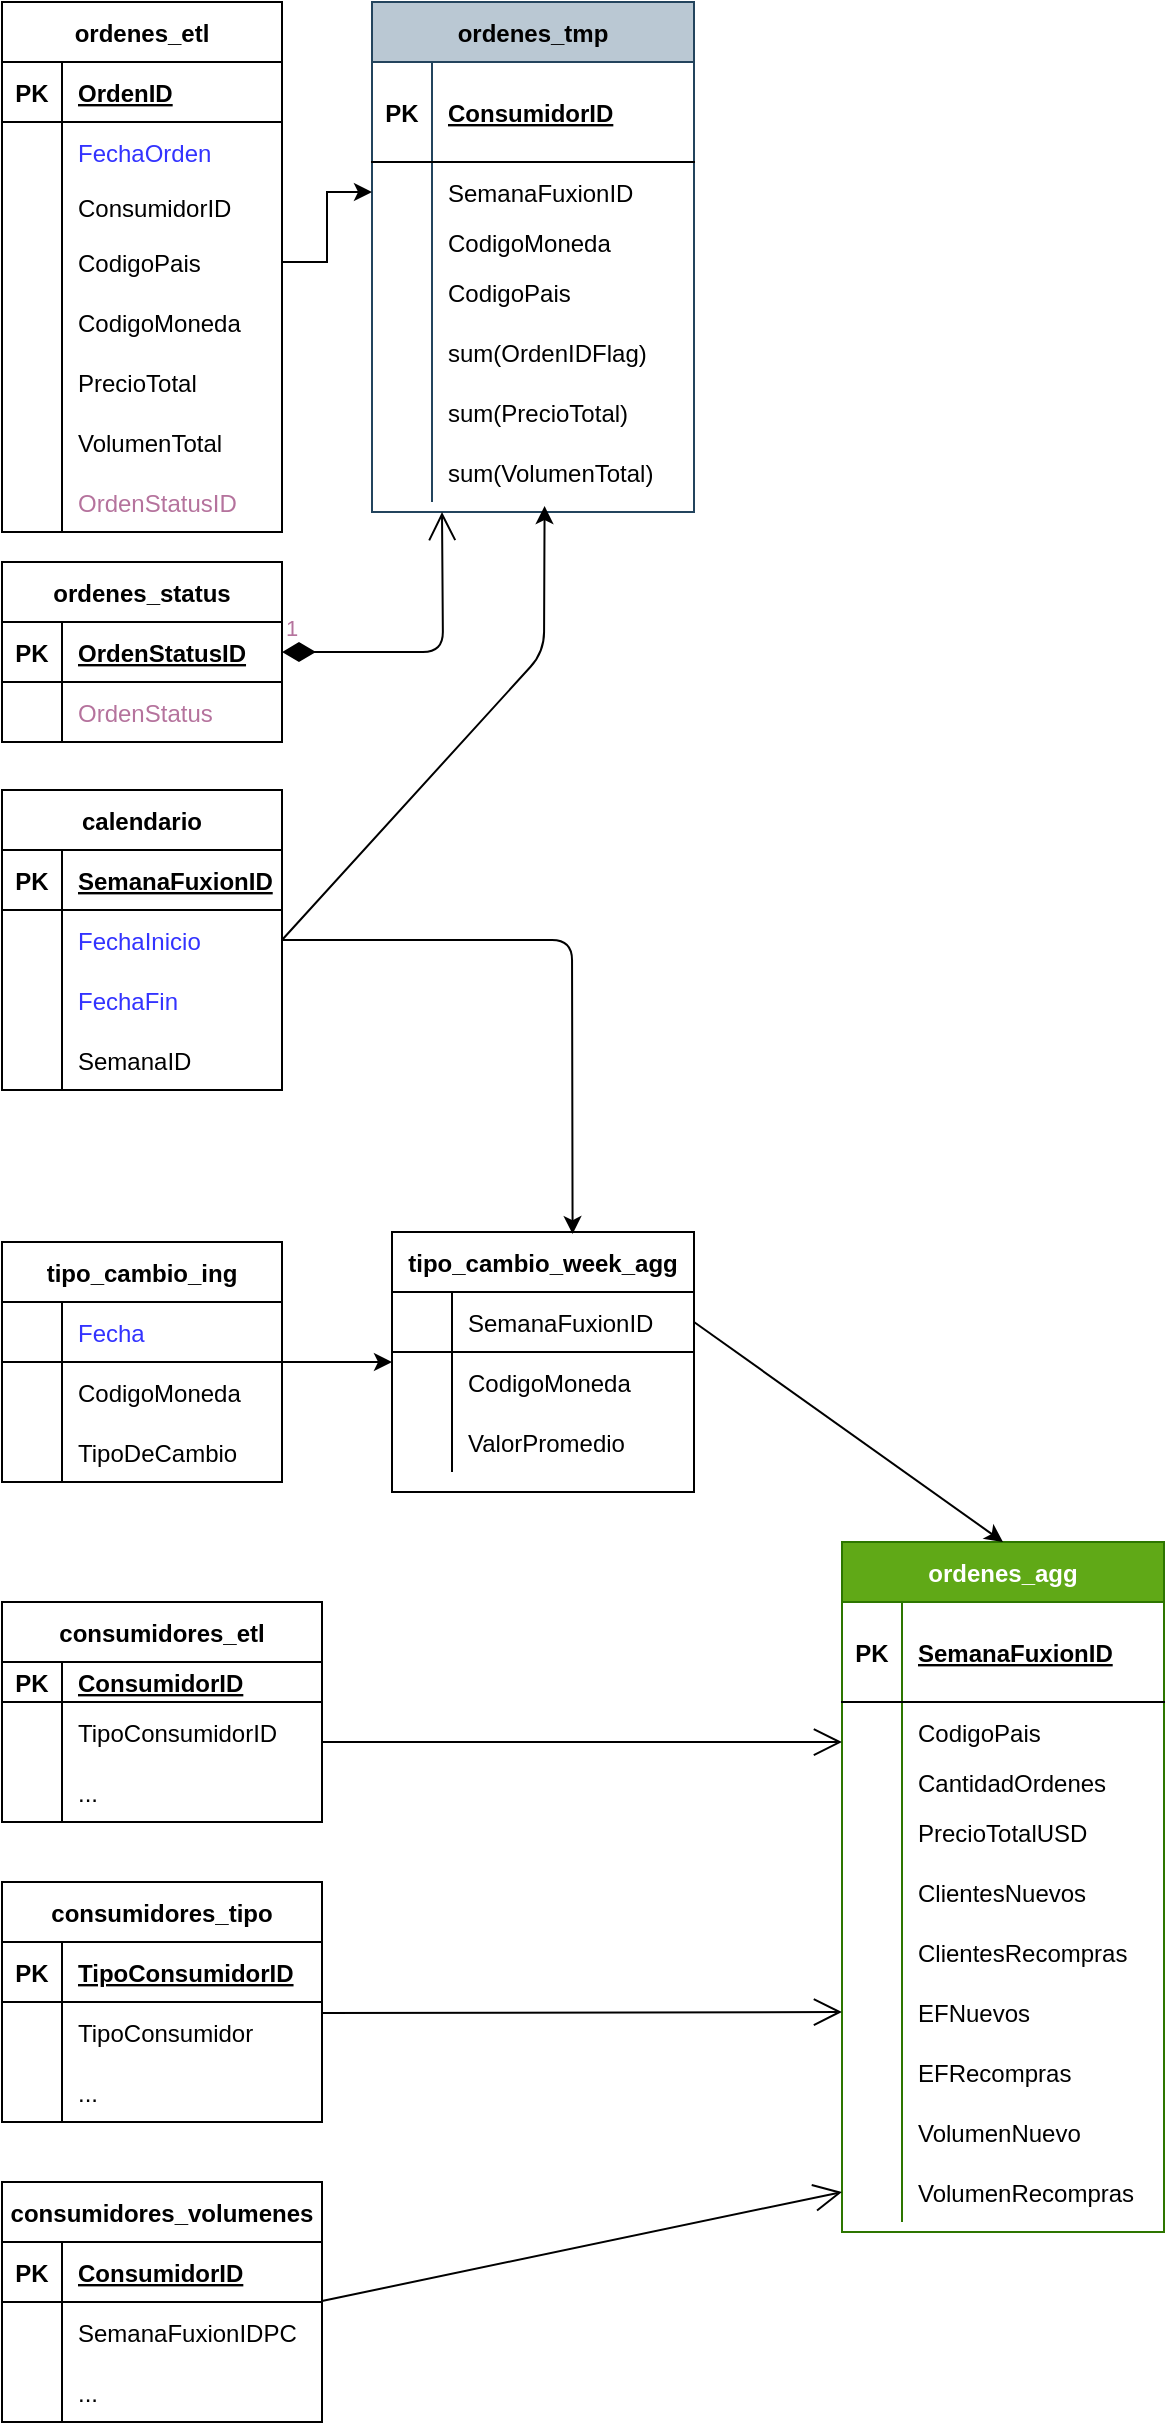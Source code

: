<mxfile version="14.9.7" type="github">
  <diagram id="KA_HE6YPta2bOI-FpjTm" name="ordenes_week_agg">
    <mxGraphModel dx="1007" dy="859" grid="1" gridSize="10" guides="1" tooltips="1" connect="1" arrows="1" fold="1" page="1" pageScale="1" pageWidth="1169" pageHeight="827" math="0" shadow="0">
      <root>
        <mxCell id="0" />
        <mxCell id="1" parent="0" />
        <mxCell id="lISSTH9GkyfhvdTlUqES-1" value="consumidores_etl" style="shape=table;startSize=30;container=1;collapsible=1;childLayout=tableLayout;fixedRows=1;rowLines=0;fontStyle=1;align=center;resizeLast=1;" parent="1" vertex="1">
          <mxGeometry x="20" y="820" width="160" height="110" as="geometry">
            <mxRectangle x="40" y="60" width="140" height="30" as="alternateBounds" />
          </mxGeometry>
        </mxCell>
        <mxCell id="lISSTH9GkyfhvdTlUqES-2" value="" style="shape=partialRectangle;collapsible=0;dropTarget=0;pointerEvents=0;fillColor=none;top=0;left=0;bottom=1;right=0;points=[[0,0.5],[1,0.5]];portConstraint=eastwest;" parent="lISSTH9GkyfhvdTlUqES-1" vertex="1">
          <mxGeometry y="30" width="160" height="20" as="geometry" />
        </mxCell>
        <mxCell id="lISSTH9GkyfhvdTlUqES-3" value="PK" style="shape=partialRectangle;connectable=0;fillColor=none;top=0;left=0;bottom=0;right=0;fontStyle=1;overflow=hidden;" parent="lISSTH9GkyfhvdTlUqES-2" vertex="1">
          <mxGeometry width="30" height="20" as="geometry" />
        </mxCell>
        <mxCell id="lISSTH9GkyfhvdTlUqES-4" value="ConsumidorID" style="shape=partialRectangle;connectable=0;fillColor=none;top=0;left=0;bottom=0;right=0;align=left;spacingLeft=6;fontStyle=5;overflow=hidden;" parent="lISSTH9GkyfhvdTlUqES-2" vertex="1">
          <mxGeometry x="30" width="130" height="20" as="geometry" />
        </mxCell>
        <mxCell id="lISSTH9GkyfhvdTlUqES-5" value="" style="shape=partialRectangle;collapsible=0;dropTarget=0;pointerEvents=0;fillColor=none;top=0;left=0;bottom=0;right=0;points=[[0,0.5],[1,0.5]];portConstraint=eastwest;" parent="lISSTH9GkyfhvdTlUqES-1" vertex="1">
          <mxGeometry y="50" width="160" height="30" as="geometry" />
        </mxCell>
        <mxCell id="lISSTH9GkyfhvdTlUqES-6" value="" style="shape=partialRectangle;connectable=0;fillColor=none;top=0;left=0;bottom=0;right=0;editable=1;overflow=hidden;" parent="lISSTH9GkyfhvdTlUqES-5" vertex="1">
          <mxGeometry width="30" height="30" as="geometry" />
        </mxCell>
        <mxCell id="lISSTH9GkyfhvdTlUqES-7" value="TipoConsumidorID" style="shape=partialRectangle;connectable=0;fillColor=none;top=0;left=0;bottom=0;right=0;align=left;spacingLeft=6;overflow=hidden;" parent="lISSTH9GkyfhvdTlUqES-5" vertex="1">
          <mxGeometry x="30" width="130" height="30" as="geometry" />
        </mxCell>
        <mxCell id="lISSTH9GkyfhvdTlUqES-8" value="" style="shape=partialRectangle;collapsible=0;dropTarget=0;pointerEvents=0;fillColor=none;top=0;left=0;bottom=0;right=0;points=[[0,0.5],[1,0.5]];portConstraint=eastwest;" parent="lISSTH9GkyfhvdTlUqES-1" vertex="1">
          <mxGeometry y="80" width="160" height="30" as="geometry" />
        </mxCell>
        <mxCell id="lISSTH9GkyfhvdTlUqES-9" value="" style="shape=partialRectangle;connectable=0;fillColor=none;top=0;left=0;bottom=0;right=0;editable=1;overflow=hidden;" parent="lISSTH9GkyfhvdTlUqES-8" vertex="1">
          <mxGeometry width="30" height="30" as="geometry" />
        </mxCell>
        <mxCell id="lISSTH9GkyfhvdTlUqES-10" value="..." style="shape=partialRectangle;connectable=0;fillColor=none;top=0;left=0;bottom=0;right=0;align=left;spacingLeft=6;overflow=hidden;" parent="lISSTH9GkyfhvdTlUqES-8" vertex="1">
          <mxGeometry x="30" width="130" height="30" as="geometry" />
        </mxCell>
        <mxCell id="6CLeBp2kfd-HNvC3Rdcm-21" value="ordenes_etl" style="shape=table;startSize=30;container=1;collapsible=1;childLayout=tableLayout;fixedRows=1;rowLines=0;fontStyle=1;align=center;resizeLast=1;" vertex="1" parent="1">
          <mxGeometry x="20" y="20" width="140" height="265" as="geometry">
            <mxRectangle x="40" y="60" width="140" height="30" as="alternateBounds" />
          </mxGeometry>
        </mxCell>
        <mxCell id="6CLeBp2kfd-HNvC3Rdcm-22" value="" style="shape=partialRectangle;collapsible=0;dropTarget=0;pointerEvents=0;fillColor=none;top=0;left=0;bottom=1;right=0;points=[[0,0.5],[1,0.5]];portConstraint=eastwest;" vertex="1" parent="6CLeBp2kfd-HNvC3Rdcm-21">
          <mxGeometry y="30" width="140" height="30" as="geometry" />
        </mxCell>
        <mxCell id="6CLeBp2kfd-HNvC3Rdcm-23" value="PK" style="shape=partialRectangle;connectable=0;fillColor=none;top=0;left=0;bottom=0;right=0;fontStyle=1;overflow=hidden;" vertex="1" parent="6CLeBp2kfd-HNvC3Rdcm-22">
          <mxGeometry width="30" height="30" as="geometry" />
        </mxCell>
        <mxCell id="6CLeBp2kfd-HNvC3Rdcm-24" value="OrdenID" style="shape=partialRectangle;connectable=0;fillColor=none;top=0;left=0;bottom=0;right=0;align=left;spacingLeft=6;fontStyle=5;overflow=hidden;" vertex="1" parent="6CLeBp2kfd-HNvC3Rdcm-22">
          <mxGeometry x="30" width="110" height="30" as="geometry" />
        </mxCell>
        <mxCell id="6CLeBp2kfd-HNvC3Rdcm-25" value="" style="shape=partialRectangle;collapsible=0;dropTarget=0;pointerEvents=0;fillColor=none;top=0;left=0;bottom=0;right=0;points=[[0,0.5],[1,0.5]];portConstraint=eastwest;" vertex="1" parent="6CLeBp2kfd-HNvC3Rdcm-21">
          <mxGeometry y="60" width="140" height="30" as="geometry" />
        </mxCell>
        <mxCell id="6CLeBp2kfd-HNvC3Rdcm-26" value="" style="shape=partialRectangle;connectable=0;fillColor=none;top=0;left=0;bottom=0;right=0;editable=1;overflow=hidden;" vertex="1" parent="6CLeBp2kfd-HNvC3Rdcm-25">
          <mxGeometry width="30" height="30" as="geometry" />
        </mxCell>
        <mxCell id="6CLeBp2kfd-HNvC3Rdcm-27" value="FechaOrden" style="shape=partialRectangle;connectable=0;fillColor=none;top=0;left=0;bottom=0;right=0;align=left;spacingLeft=6;overflow=hidden;fontStyle=0;fontColor=#3333FF;" vertex="1" parent="6CLeBp2kfd-HNvC3Rdcm-25">
          <mxGeometry x="30" width="110" height="30" as="geometry" />
        </mxCell>
        <mxCell id="6CLeBp2kfd-HNvC3Rdcm-28" value="" style="shape=partialRectangle;collapsible=0;dropTarget=0;pointerEvents=0;fillColor=none;top=0;left=0;bottom=0;right=0;points=[[0,0.5],[1,0.5]];portConstraint=eastwest;" vertex="1" parent="6CLeBp2kfd-HNvC3Rdcm-21">
          <mxGeometry y="90" width="140" height="25" as="geometry" />
        </mxCell>
        <mxCell id="6CLeBp2kfd-HNvC3Rdcm-29" value="" style="shape=partialRectangle;connectable=0;fillColor=none;top=0;left=0;bottom=0;right=0;editable=1;overflow=hidden;" vertex="1" parent="6CLeBp2kfd-HNvC3Rdcm-28">
          <mxGeometry width="30" height="25" as="geometry" />
        </mxCell>
        <mxCell id="6CLeBp2kfd-HNvC3Rdcm-30" value="ConsumidorID" style="shape=partialRectangle;connectable=0;fillColor=none;top=0;left=0;bottom=0;right=0;align=left;spacingLeft=6;overflow=hidden;" vertex="1" parent="6CLeBp2kfd-HNvC3Rdcm-28">
          <mxGeometry x="30" width="110" height="25" as="geometry" />
        </mxCell>
        <mxCell id="6CLeBp2kfd-HNvC3Rdcm-31" value="" style="shape=partialRectangle;collapsible=0;dropTarget=0;pointerEvents=0;fillColor=none;top=0;left=0;bottom=0;right=0;points=[[0,0.5],[1,0.5]];portConstraint=eastwest;" vertex="1" parent="6CLeBp2kfd-HNvC3Rdcm-21">
          <mxGeometry y="115" width="140" height="30" as="geometry" />
        </mxCell>
        <mxCell id="6CLeBp2kfd-HNvC3Rdcm-32" value="" style="shape=partialRectangle;connectable=0;fillColor=none;top=0;left=0;bottom=0;right=0;editable=1;overflow=hidden;" vertex="1" parent="6CLeBp2kfd-HNvC3Rdcm-31">
          <mxGeometry width="30" height="30" as="geometry" />
        </mxCell>
        <mxCell id="6CLeBp2kfd-HNvC3Rdcm-33" value="CodigoPais" style="shape=partialRectangle;connectable=0;fillColor=none;top=0;left=0;bottom=0;right=0;align=left;spacingLeft=6;overflow=hidden;" vertex="1" parent="6CLeBp2kfd-HNvC3Rdcm-31">
          <mxGeometry x="30" width="110" height="30" as="geometry" />
        </mxCell>
        <mxCell id="6CLeBp2kfd-HNvC3Rdcm-34" value="" style="shape=partialRectangle;collapsible=0;dropTarget=0;pointerEvents=0;fillColor=none;top=0;left=0;bottom=0;right=0;points=[[0,0.5],[1,0.5]];portConstraint=eastwest;" vertex="1" parent="6CLeBp2kfd-HNvC3Rdcm-21">
          <mxGeometry y="145" width="140" height="30" as="geometry" />
        </mxCell>
        <mxCell id="6CLeBp2kfd-HNvC3Rdcm-35" value="" style="shape=partialRectangle;connectable=0;fillColor=none;top=0;left=0;bottom=0;right=0;editable=1;overflow=hidden;" vertex="1" parent="6CLeBp2kfd-HNvC3Rdcm-34">
          <mxGeometry width="30" height="30" as="geometry" />
        </mxCell>
        <mxCell id="6CLeBp2kfd-HNvC3Rdcm-36" value="CodigoMoneda" style="shape=partialRectangle;connectable=0;fillColor=none;top=0;left=0;bottom=0;right=0;align=left;spacingLeft=6;overflow=hidden;" vertex="1" parent="6CLeBp2kfd-HNvC3Rdcm-34">
          <mxGeometry x="30" width="110" height="30" as="geometry" />
        </mxCell>
        <mxCell id="6CLeBp2kfd-HNvC3Rdcm-37" value="" style="shape=partialRectangle;collapsible=0;dropTarget=0;pointerEvents=0;fillColor=none;top=0;left=0;bottom=0;right=0;points=[[0,0.5],[1,0.5]];portConstraint=eastwest;" vertex="1" parent="6CLeBp2kfd-HNvC3Rdcm-21">
          <mxGeometry y="175" width="140" height="30" as="geometry" />
        </mxCell>
        <mxCell id="6CLeBp2kfd-HNvC3Rdcm-38" value="" style="shape=partialRectangle;connectable=0;fillColor=none;top=0;left=0;bottom=0;right=0;editable=1;overflow=hidden;" vertex="1" parent="6CLeBp2kfd-HNvC3Rdcm-37">
          <mxGeometry width="30" height="30" as="geometry" />
        </mxCell>
        <mxCell id="6CLeBp2kfd-HNvC3Rdcm-39" value="PrecioTotal" style="shape=partialRectangle;connectable=0;fillColor=none;top=0;left=0;bottom=0;right=0;align=left;spacingLeft=6;overflow=hidden;" vertex="1" parent="6CLeBp2kfd-HNvC3Rdcm-37">
          <mxGeometry x="30" width="110" height="30" as="geometry" />
        </mxCell>
        <mxCell id="6CLeBp2kfd-HNvC3Rdcm-41" value="" style="shape=partialRectangle;collapsible=0;dropTarget=0;pointerEvents=0;fillColor=none;top=0;left=0;bottom=0;right=0;points=[[0,0.5],[1,0.5]];portConstraint=eastwest;" vertex="1" parent="6CLeBp2kfd-HNvC3Rdcm-21">
          <mxGeometry y="205" width="140" height="30" as="geometry" />
        </mxCell>
        <mxCell id="6CLeBp2kfd-HNvC3Rdcm-42" value="" style="shape=partialRectangle;connectable=0;fillColor=none;top=0;left=0;bottom=0;right=0;editable=1;overflow=hidden;" vertex="1" parent="6CLeBp2kfd-HNvC3Rdcm-41">
          <mxGeometry width="30" height="30" as="geometry" />
        </mxCell>
        <mxCell id="6CLeBp2kfd-HNvC3Rdcm-43" value="VolumenTotal" style="shape=partialRectangle;connectable=0;fillColor=none;top=0;left=0;bottom=0;right=0;align=left;spacingLeft=6;overflow=hidden;" vertex="1" parent="6CLeBp2kfd-HNvC3Rdcm-41">
          <mxGeometry x="30" width="110" height="30" as="geometry" />
        </mxCell>
        <mxCell id="6CLeBp2kfd-HNvC3Rdcm-205" value="" style="shape=partialRectangle;collapsible=0;dropTarget=0;pointerEvents=0;fillColor=none;top=0;left=0;bottom=0;right=0;points=[[0,0.5],[1,0.5]];portConstraint=eastwest;" vertex="1" parent="6CLeBp2kfd-HNvC3Rdcm-21">
          <mxGeometry y="235" width="140" height="30" as="geometry" />
        </mxCell>
        <mxCell id="6CLeBp2kfd-HNvC3Rdcm-206" value="" style="shape=partialRectangle;connectable=0;fillColor=none;top=0;left=0;bottom=0;right=0;editable=1;overflow=hidden;" vertex="1" parent="6CLeBp2kfd-HNvC3Rdcm-205">
          <mxGeometry width="30" height="30" as="geometry" />
        </mxCell>
        <mxCell id="6CLeBp2kfd-HNvC3Rdcm-207" value="OrdenStatusID" style="shape=partialRectangle;connectable=0;fillColor=none;top=0;left=0;bottom=0;right=0;align=left;spacingLeft=6;overflow=hidden;fontColor=#B5739D;" vertex="1" parent="6CLeBp2kfd-HNvC3Rdcm-205">
          <mxGeometry x="30" width="110" height="30" as="geometry" />
        </mxCell>
        <mxCell id="6CLeBp2kfd-HNvC3Rdcm-44" value="calendario" style="shape=table;startSize=30;container=1;collapsible=1;childLayout=tableLayout;fixedRows=1;rowLines=0;fontStyle=1;align=center;resizeLast=1;gradientColor=none;" vertex="1" parent="1">
          <mxGeometry x="20" y="414" width="140" height="150" as="geometry" />
        </mxCell>
        <mxCell id="6CLeBp2kfd-HNvC3Rdcm-45" value="" style="shape=partialRectangle;collapsible=0;dropTarget=0;pointerEvents=0;fillColor=none;top=0;left=0;bottom=1;right=0;points=[[0,0.5],[1,0.5]];portConstraint=eastwest;" vertex="1" parent="6CLeBp2kfd-HNvC3Rdcm-44">
          <mxGeometry y="30" width="140" height="30" as="geometry" />
        </mxCell>
        <mxCell id="6CLeBp2kfd-HNvC3Rdcm-46" value="PK" style="shape=partialRectangle;connectable=0;fillColor=none;top=0;left=0;bottom=0;right=0;fontStyle=1;overflow=hidden;" vertex="1" parent="6CLeBp2kfd-HNvC3Rdcm-45">
          <mxGeometry width="30" height="30" as="geometry" />
        </mxCell>
        <mxCell id="6CLeBp2kfd-HNvC3Rdcm-47" value="SemanaFuxionID" style="shape=partialRectangle;connectable=0;fillColor=none;top=0;left=0;bottom=0;right=0;align=left;spacingLeft=6;fontStyle=5;overflow=hidden;" vertex="1" parent="6CLeBp2kfd-HNvC3Rdcm-45">
          <mxGeometry x="30" width="110" height="30" as="geometry" />
        </mxCell>
        <mxCell id="6CLeBp2kfd-HNvC3Rdcm-48" value="" style="shape=partialRectangle;collapsible=0;dropTarget=0;pointerEvents=0;fillColor=none;top=0;left=0;bottom=0;right=0;points=[[0,0.5],[1,0.5]];portConstraint=eastwest;" vertex="1" parent="6CLeBp2kfd-HNvC3Rdcm-44">
          <mxGeometry y="60" width="140" height="30" as="geometry" />
        </mxCell>
        <mxCell id="6CLeBp2kfd-HNvC3Rdcm-49" value="" style="shape=partialRectangle;connectable=0;fillColor=none;top=0;left=0;bottom=0;right=0;editable=1;overflow=hidden;" vertex="1" parent="6CLeBp2kfd-HNvC3Rdcm-48">
          <mxGeometry width="30" height="30" as="geometry" />
        </mxCell>
        <mxCell id="6CLeBp2kfd-HNvC3Rdcm-50" value="FechaInicio" style="shape=partialRectangle;connectable=0;fillColor=none;top=0;left=0;bottom=0;right=0;align=left;spacingLeft=6;overflow=hidden;fontColor=#3333FF;" vertex="1" parent="6CLeBp2kfd-HNvC3Rdcm-48">
          <mxGeometry x="30" width="110" height="30" as="geometry" />
        </mxCell>
        <mxCell id="6CLeBp2kfd-HNvC3Rdcm-51" value="" style="shape=partialRectangle;collapsible=0;dropTarget=0;pointerEvents=0;fillColor=none;top=0;left=0;bottom=0;right=0;points=[[0,0.5],[1,0.5]];portConstraint=eastwest;" vertex="1" parent="6CLeBp2kfd-HNvC3Rdcm-44">
          <mxGeometry y="90" width="140" height="30" as="geometry" />
        </mxCell>
        <mxCell id="6CLeBp2kfd-HNvC3Rdcm-52" value="" style="shape=partialRectangle;connectable=0;fillColor=none;top=0;left=0;bottom=0;right=0;editable=1;overflow=hidden;" vertex="1" parent="6CLeBp2kfd-HNvC3Rdcm-51">
          <mxGeometry width="30" height="30" as="geometry" />
        </mxCell>
        <mxCell id="6CLeBp2kfd-HNvC3Rdcm-53" value="FechaFin" style="shape=partialRectangle;connectable=0;fillColor=none;top=0;left=0;bottom=0;right=0;align=left;spacingLeft=6;overflow=hidden;fontColor=#3333FF;" vertex="1" parent="6CLeBp2kfd-HNvC3Rdcm-51">
          <mxGeometry x="30" width="110" height="30" as="geometry" />
        </mxCell>
        <mxCell id="6CLeBp2kfd-HNvC3Rdcm-54" value="" style="shape=partialRectangle;collapsible=0;dropTarget=0;pointerEvents=0;fillColor=none;top=0;left=0;bottom=0;right=0;points=[[0,0.5],[1,0.5]];portConstraint=eastwest;" vertex="1" parent="6CLeBp2kfd-HNvC3Rdcm-44">
          <mxGeometry y="120" width="140" height="30" as="geometry" />
        </mxCell>
        <mxCell id="6CLeBp2kfd-HNvC3Rdcm-55" value="" style="shape=partialRectangle;connectable=0;fillColor=none;top=0;left=0;bottom=0;right=0;editable=1;overflow=hidden;" vertex="1" parent="6CLeBp2kfd-HNvC3Rdcm-54">
          <mxGeometry width="30" height="30" as="geometry" />
        </mxCell>
        <mxCell id="6CLeBp2kfd-HNvC3Rdcm-56" value="SemanaID" style="shape=partialRectangle;connectable=0;fillColor=none;top=0;left=0;bottom=0;right=0;align=left;spacingLeft=6;overflow=hidden;" vertex="1" parent="6CLeBp2kfd-HNvC3Rdcm-54">
          <mxGeometry x="30" width="110" height="30" as="geometry" />
        </mxCell>
        <mxCell id="6CLeBp2kfd-HNvC3Rdcm-57" value="ordenes_tmp" style="shape=table;startSize=30;container=1;collapsible=1;childLayout=tableLayout;fixedRows=1;rowLines=0;fontStyle=1;align=center;resizeLast=1;fillColor=#bac8d3;strokeColor=#23445d;" vertex="1" parent="1">
          <mxGeometry x="205" y="20" width="161" height="255" as="geometry" />
        </mxCell>
        <mxCell id="6CLeBp2kfd-HNvC3Rdcm-58" value="" style="shape=partialRectangle;collapsible=0;dropTarget=0;pointerEvents=0;fillColor=none;top=0;left=0;bottom=1;right=0;points=[[0,0.5],[1,0.5]];portConstraint=eastwest;" vertex="1" parent="6CLeBp2kfd-HNvC3Rdcm-57">
          <mxGeometry y="30" width="161" height="50" as="geometry" />
        </mxCell>
        <mxCell id="6CLeBp2kfd-HNvC3Rdcm-59" value="PK" style="shape=partialRectangle;connectable=0;fillColor=none;top=0;left=0;bottom=0;right=0;fontStyle=1;overflow=hidden;" vertex="1" parent="6CLeBp2kfd-HNvC3Rdcm-58">
          <mxGeometry width="30" height="50" as="geometry" />
        </mxCell>
        <mxCell id="6CLeBp2kfd-HNvC3Rdcm-60" value="ConsumidorID" style="shape=partialRectangle;connectable=0;fillColor=none;top=0;left=0;bottom=0;right=0;align=left;spacingLeft=6;fontStyle=5;overflow=hidden;" vertex="1" parent="6CLeBp2kfd-HNvC3Rdcm-58">
          <mxGeometry x="30" width="131" height="50" as="geometry" />
        </mxCell>
        <mxCell id="6CLeBp2kfd-HNvC3Rdcm-61" value="" style="shape=partialRectangle;collapsible=0;dropTarget=0;pointerEvents=0;fillColor=none;top=0;left=0;bottom=0;right=0;points=[[0,0.5],[1,0.5]];portConstraint=eastwest;" vertex="1" parent="6CLeBp2kfd-HNvC3Rdcm-57">
          <mxGeometry y="80" width="161" height="30" as="geometry" />
        </mxCell>
        <mxCell id="6CLeBp2kfd-HNvC3Rdcm-62" value="" style="shape=partialRectangle;connectable=0;fillColor=none;top=0;left=0;bottom=0;right=0;editable=1;overflow=hidden;" vertex="1" parent="6CLeBp2kfd-HNvC3Rdcm-61">
          <mxGeometry width="30" height="30" as="geometry" />
        </mxCell>
        <mxCell id="6CLeBp2kfd-HNvC3Rdcm-63" value="SemanaFuxionID" style="shape=partialRectangle;connectable=0;fillColor=none;top=0;left=0;bottom=0;right=0;align=left;spacingLeft=6;overflow=hidden;" vertex="1" parent="6CLeBp2kfd-HNvC3Rdcm-61">
          <mxGeometry x="30" width="131" height="30" as="geometry" />
        </mxCell>
        <mxCell id="6CLeBp2kfd-HNvC3Rdcm-64" value="" style="shape=partialRectangle;collapsible=0;dropTarget=0;pointerEvents=0;fillColor=none;top=0;left=0;bottom=0;right=0;points=[[0,0.5],[1,0.5]];portConstraint=eastwest;" vertex="1" parent="6CLeBp2kfd-HNvC3Rdcm-57">
          <mxGeometry y="110" width="161" height="20" as="geometry" />
        </mxCell>
        <mxCell id="6CLeBp2kfd-HNvC3Rdcm-65" value="" style="shape=partialRectangle;connectable=0;fillColor=none;top=0;left=0;bottom=0;right=0;editable=1;overflow=hidden;" vertex="1" parent="6CLeBp2kfd-HNvC3Rdcm-64">
          <mxGeometry width="30" height="20" as="geometry" />
        </mxCell>
        <mxCell id="6CLeBp2kfd-HNvC3Rdcm-66" value="CodigoMoneda" style="shape=partialRectangle;connectable=0;fillColor=none;top=0;left=0;bottom=0;right=0;align=left;spacingLeft=6;overflow=hidden;" vertex="1" parent="6CLeBp2kfd-HNvC3Rdcm-64">
          <mxGeometry x="30" width="131" height="20" as="geometry" />
        </mxCell>
        <mxCell id="6CLeBp2kfd-HNvC3Rdcm-67" value="" style="shape=partialRectangle;collapsible=0;dropTarget=0;pointerEvents=0;fillColor=none;top=0;left=0;bottom=0;right=0;points=[[0,0.5],[1,0.5]];portConstraint=eastwest;" vertex="1" parent="6CLeBp2kfd-HNvC3Rdcm-57">
          <mxGeometry y="130" width="161" height="30" as="geometry" />
        </mxCell>
        <mxCell id="6CLeBp2kfd-HNvC3Rdcm-68" value="" style="shape=partialRectangle;connectable=0;fillColor=none;top=0;left=0;bottom=0;right=0;editable=1;overflow=hidden;" vertex="1" parent="6CLeBp2kfd-HNvC3Rdcm-67">
          <mxGeometry width="30" height="30" as="geometry" />
        </mxCell>
        <mxCell id="6CLeBp2kfd-HNvC3Rdcm-69" value="CodigoPais" style="shape=partialRectangle;connectable=0;fillColor=none;top=0;left=0;bottom=0;right=0;align=left;spacingLeft=6;overflow=hidden;" vertex="1" parent="6CLeBp2kfd-HNvC3Rdcm-67">
          <mxGeometry x="30" width="131" height="30" as="geometry" />
        </mxCell>
        <mxCell id="6CLeBp2kfd-HNvC3Rdcm-70" value="" style="shape=partialRectangle;collapsible=0;dropTarget=0;pointerEvents=0;fillColor=none;top=0;left=0;bottom=0;right=0;points=[[0,0.5],[1,0.5]];portConstraint=eastwest;" vertex="1" parent="6CLeBp2kfd-HNvC3Rdcm-57">
          <mxGeometry y="160" width="161" height="30" as="geometry" />
        </mxCell>
        <mxCell id="6CLeBp2kfd-HNvC3Rdcm-71" value="" style="shape=partialRectangle;connectable=0;fillColor=none;top=0;left=0;bottom=0;right=0;editable=1;overflow=hidden;" vertex="1" parent="6CLeBp2kfd-HNvC3Rdcm-70">
          <mxGeometry width="30" height="30" as="geometry" />
        </mxCell>
        <mxCell id="6CLeBp2kfd-HNvC3Rdcm-72" value="sum(OrdenIDFlag)" style="shape=partialRectangle;connectable=0;fillColor=none;top=0;left=0;bottom=0;right=0;align=left;spacingLeft=6;overflow=hidden;" vertex="1" parent="6CLeBp2kfd-HNvC3Rdcm-70">
          <mxGeometry x="30" width="131" height="30" as="geometry" />
        </mxCell>
        <mxCell id="6CLeBp2kfd-HNvC3Rdcm-73" value="" style="shape=partialRectangle;collapsible=0;dropTarget=0;pointerEvents=0;fillColor=none;top=0;left=0;bottom=0;right=0;points=[[0,0.5],[1,0.5]];portConstraint=eastwest;" vertex="1" parent="6CLeBp2kfd-HNvC3Rdcm-57">
          <mxGeometry y="190" width="161" height="30" as="geometry" />
        </mxCell>
        <mxCell id="6CLeBp2kfd-HNvC3Rdcm-74" value="" style="shape=partialRectangle;connectable=0;fillColor=none;top=0;left=0;bottom=0;right=0;editable=1;overflow=hidden;" vertex="1" parent="6CLeBp2kfd-HNvC3Rdcm-73">
          <mxGeometry width="30" height="30" as="geometry" />
        </mxCell>
        <mxCell id="6CLeBp2kfd-HNvC3Rdcm-75" value="sum(PrecioTotal)" style="shape=partialRectangle;connectable=0;fillColor=none;top=0;left=0;bottom=0;right=0;align=left;spacingLeft=6;overflow=hidden;" vertex="1" parent="6CLeBp2kfd-HNvC3Rdcm-73">
          <mxGeometry x="30" width="131" height="30" as="geometry" />
        </mxCell>
        <mxCell id="6CLeBp2kfd-HNvC3Rdcm-76" value="" style="shape=partialRectangle;collapsible=0;dropTarget=0;pointerEvents=0;fillColor=none;top=0;left=0;bottom=0;right=0;points=[[0,0.5],[1,0.5]];portConstraint=eastwest;" vertex="1" parent="6CLeBp2kfd-HNvC3Rdcm-57">
          <mxGeometry y="220" width="161" height="30" as="geometry" />
        </mxCell>
        <mxCell id="6CLeBp2kfd-HNvC3Rdcm-77" value="" style="shape=partialRectangle;connectable=0;fillColor=none;top=0;left=0;bottom=0;right=0;editable=1;overflow=hidden;" vertex="1" parent="6CLeBp2kfd-HNvC3Rdcm-76">
          <mxGeometry width="30" height="30" as="geometry" />
        </mxCell>
        <mxCell id="6CLeBp2kfd-HNvC3Rdcm-78" value="sum(VolumenTotal)" style="shape=partialRectangle;connectable=0;fillColor=none;top=0;left=0;bottom=0;right=0;align=left;spacingLeft=6;overflow=hidden;" vertex="1" parent="6CLeBp2kfd-HNvC3Rdcm-76">
          <mxGeometry x="30" width="131" height="30" as="geometry" />
        </mxCell>
        <mxCell id="6CLeBp2kfd-HNvC3Rdcm-79" value="" style="edgeStyle=orthogonalEdgeStyle;rounded=0;orthogonalLoop=1;jettySize=auto;html=1;fontColor=#3333FF;" edge="1" parent="1" source="6CLeBp2kfd-HNvC3Rdcm-31" target="6CLeBp2kfd-HNvC3Rdcm-61">
          <mxGeometry relative="1" as="geometry" />
        </mxCell>
        <mxCell id="6CLeBp2kfd-HNvC3Rdcm-121" value="" style="edgeStyle=orthogonalEdgeStyle;rounded=0;orthogonalLoop=1;jettySize=auto;html=1;fontColor=#3333FF;" edge="1" parent="1" source="6CLeBp2kfd-HNvC3Rdcm-91" target="6CLeBp2kfd-HNvC3Rdcm-111">
          <mxGeometry relative="1" as="geometry" />
        </mxCell>
        <mxCell id="6CLeBp2kfd-HNvC3Rdcm-91" value="tipo_cambio_ing" style="shape=table;startSize=30;container=1;collapsible=1;childLayout=tableLayout;fixedRows=1;rowLines=0;fontStyle=1;align=center;resizeLast=1;" vertex="1" parent="1">
          <mxGeometry x="20" y="640" width="140" height="120" as="geometry">
            <mxRectangle x="40" y="60" width="140" height="30" as="alternateBounds" />
          </mxGeometry>
        </mxCell>
        <mxCell id="6CLeBp2kfd-HNvC3Rdcm-92" value="" style="shape=partialRectangle;collapsible=0;dropTarget=0;pointerEvents=0;fillColor=none;top=0;left=0;bottom=1;right=0;points=[[0,0.5],[1,0.5]];portConstraint=eastwest;" vertex="1" parent="6CLeBp2kfd-HNvC3Rdcm-91">
          <mxGeometry y="30" width="140" height="30" as="geometry" />
        </mxCell>
        <mxCell id="6CLeBp2kfd-HNvC3Rdcm-93" value="" style="shape=partialRectangle;connectable=0;fillColor=none;top=0;left=0;bottom=0;right=0;fontStyle=1;overflow=hidden;" vertex="1" parent="6CLeBp2kfd-HNvC3Rdcm-92">
          <mxGeometry width="30" height="30" as="geometry" />
        </mxCell>
        <mxCell id="6CLeBp2kfd-HNvC3Rdcm-94" value="Fecha" style="shape=partialRectangle;connectable=0;fillColor=none;top=0;left=0;bottom=0;right=0;align=left;spacingLeft=6;fontStyle=0;overflow=hidden;fontColor=#3333FF;" vertex="1" parent="6CLeBp2kfd-HNvC3Rdcm-92">
          <mxGeometry x="30" width="110" height="30" as="geometry" />
        </mxCell>
        <mxCell id="6CLeBp2kfd-HNvC3Rdcm-95" value="" style="shape=partialRectangle;collapsible=0;dropTarget=0;pointerEvents=0;fillColor=none;top=0;left=0;bottom=0;right=0;points=[[0,0.5],[1,0.5]];portConstraint=eastwest;" vertex="1" parent="6CLeBp2kfd-HNvC3Rdcm-91">
          <mxGeometry y="60" width="140" height="30" as="geometry" />
        </mxCell>
        <mxCell id="6CLeBp2kfd-HNvC3Rdcm-96" value="" style="shape=partialRectangle;connectable=0;fillColor=none;top=0;left=0;bottom=0;right=0;editable=1;overflow=hidden;" vertex="1" parent="6CLeBp2kfd-HNvC3Rdcm-95">
          <mxGeometry width="30" height="30" as="geometry" />
        </mxCell>
        <mxCell id="6CLeBp2kfd-HNvC3Rdcm-97" value="CodigoMoneda" style="shape=partialRectangle;connectable=0;fillColor=none;top=0;left=0;bottom=0;right=0;align=left;spacingLeft=6;overflow=hidden;" vertex="1" parent="6CLeBp2kfd-HNvC3Rdcm-95">
          <mxGeometry x="30" width="110" height="30" as="geometry" />
        </mxCell>
        <mxCell id="6CLeBp2kfd-HNvC3Rdcm-98" value="" style="shape=partialRectangle;collapsible=0;dropTarget=0;pointerEvents=0;fillColor=none;top=0;left=0;bottom=0;right=0;points=[[0,0.5],[1,0.5]];portConstraint=eastwest;" vertex="1" parent="6CLeBp2kfd-HNvC3Rdcm-91">
          <mxGeometry y="90" width="140" height="30" as="geometry" />
        </mxCell>
        <mxCell id="6CLeBp2kfd-HNvC3Rdcm-99" value="" style="shape=partialRectangle;connectable=0;fillColor=none;top=0;left=0;bottom=0;right=0;editable=1;overflow=hidden;" vertex="1" parent="6CLeBp2kfd-HNvC3Rdcm-98">
          <mxGeometry width="30" height="30" as="geometry" />
        </mxCell>
        <mxCell id="6CLeBp2kfd-HNvC3Rdcm-100" value="TipoDeCambio" style="shape=partialRectangle;connectable=0;fillColor=none;top=0;left=0;bottom=0;right=0;align=left;spacingLeft=6;overflow=hidden;" vertex="1" parent="6CLeBp2kfd-HNvC3Rdcm-98">
          <mxGeometry x="30" width="110" height="30" as="geometry" />
        </mxCell>
        <mxCell id="6CLeBp2kfd-HNvC3Rdcm-111" value="tipo_cambio_week_agg" style="shape=table;startSize=30;container=1;collapsible=1;childLayout=tableLayout;fixedRows=1;rowLines=0;fontStyle=1;align=center;resizeLast=1;" vertex="1" parent="1">
          <mxGeometry x="215" y="635" width="151" height="130" as="geometry">
            <mxRectangle x="40" y="60" width="140" height="30" as="alternateBounds" />
          </mxGeometry>
        </mxCell>
        <mxCell id="6CLeBp2kfd-HNvC3Rdcm-112" value="" style="shape=partialRectangle;collapsible=0;dropTarget=0;pointerEvents=0;fillColor=none;top=0;left=0;bottom=1;right=0;points=[[0,0.5],[1,0.5]];portConstraint=eastwest;" vertex="1" parent="6CLeBp2kfd-HNvC3Rdcm-111">
          <mxGeometry y="30" width="151" height="30" as="geometry" />
        </mxCell>
        <mxCell id="6CLeBp2kfd-HNvC3Rdcm-113" value="" style="shape=partialRectangle;connectable=0;fillColor=none;top=0;left=0;bottom=0;right=0;fontStyle=1;overflow=hidden;" vertex="1" parent="6CLeBp2kfd-HNvC3Rdcm-112">
          <mxGeometry width="30" height="30" as="geometry" />
        </mxCell>
        <mxCell id="6CLeBp2kfd-HNvC3Rdcm-114" value="SemanaFuxionID" style="shape=partialRectangle;connectable=0;fillColor=none;top=0;left=0;bottom=0;right=0;align=left;spacingLeft=6;fontStyle=0;overflow=hidden;" vertex="1" parent="6CLeBp2kfd-HNvC3Rdcm-112">
          <mxGeometry x="30" width="121" height="30" as="geometry" />
        </mxCell>
        <mxCell id="6CLeBp2kfd-HNvC3Rdcm-115" value="" style="shape=partialRectangle;collapsible=0;dropTarget=0;pointerEvents=0;fillColor=none;top=0;left=0;bottom=0;right=0;points=[[0,0.5],[1,0.5]];portConstraint=eastwest;" vertex="1" parent="6CLeBp2kfd-HNvC3Rdcm-111">
          <mxGeometry y="60" width="151" height="30" as="geometry" />
        </mxCell>
        <mxCell id="6CLeBp2kfd-HNvC3Rdcm-116" value="" style="shape=partialRectangle;connectable=0;fillColor=none;top=0;left=0;bottom=0;right=0;editable=1;overflow=hidden;" vertex="1" parent="6CLeBp2kfd-HNvC3Rdcm-115">
          <mxGeometry width="30" height="30" as="geometry" />
        </mxCell>
        <mxCell id="6CLeBp2kfd-HNvC3Rdcm-117" value="CodigoMoneda" style="shape=partialRectangle;connectable=0;fillColor=none;top=0;left=0;bottom=0;right=0;align=left;spacingLeft=6;overflow=hidden;" vertex="1" parent="6CLeBp2kfd-HNvC3Rdcm-115">
          <mxGeometry x="30" width="121" height="30" as="geometry" />
        </mxCell>
        <mxCell id="6CLeBp2kfd-HNvC3Rdcm-118" value="" style="shape=partialRectangle;collapsible=0;dropTarget=0;pointerEvents=0;fillColor=none;top=0;left=0;bottom=0;right=0;points=[[0,0.5],[1,0.5]];portConstraint=eastwest;" vertex="1" parent="6CLeBp2kfd-HNvC3Rdcm-111">
          <mxGeometry y="90" width="151" height="30" as="geometry" />
        </mxCell>
        <mxCell id="6CLeBp2kfd-HNvC3Rdcm-119" value="" style="shape=partialRectangle;connectable=0;fillColor=none;top=0;left=0;bottom=0;right=0;editable=1;overflow=hidden;" vertex="1" parent="6CLeBp2kfd-HNvC3Rdcm-118">
          <mxGeometry width="30" height="30" as="geometry" />
        </mxCell>
        <mxCell id="6CLeBp2kfd-HNvC3Rdcm-120" value="ValorPromedio" style="shape=partialRectangle;connectable=0;fillColor=none;top=0;left=0;bottom=0;right=0;align=left;spacingLeft=6;overflow=hidden;" vertex="1" parent="6CLeBp2kfd-HNvC3Rdcm-118">
          <mxGeometry x="30" width="121" height="30" as="geometry" />
        </mxCell>
        <mxCell id="6CLeBp2kfd-HNvC3Rdcm-125" value="consumidores_tipo" style="shape=table;startSize=30;container=1;collapsible=1;childLayout=tableLayout;fixedRows=1;rowLines=0;fontStyle=1;align=center;resizeLast=1;" vertex="1" parent="1">
          <mxGeometry x="20" y="960" width="160" height="120" as="geometry">
            <mxRectangle x="40" y="60" width="140" height="30" as="alternateBounds" />
          </mxGeometry>
        </mxCell>
        <mxCell id="6CLeBp2kfd-HNvC3Rdcm-126" value="" style="shape=partialRectangle;collapsible=0;dropTarget=0;pointerEvents=0;fillColor=none;top=0;left=0;bottom=1;right=0;points=[[0,0.5],[1,0.5]];portConstraint=eastwest;" vertex="1" parent="6CLeBp2kfd-HNvC3Rdcm-125">
          <mxGeometry y="30" width="160" height="30" as="geometry" />
        </mxCell>
        <mxCell id="6CLeBp2kfd-HNvC3Rdcm-127" value="PK" style="shape=partialRectangle;connectable=0;fillColor=none;top=0;left=0;bottom=0;right=0;fontStyle=1;overflow=hidden;" vertex="1" parent="6CLeBp2kfd-HNvC3Rdcm-126">
          <mxGeometry width="30" height="30" as="geometry" />
        </mxCell>
        <mxCell id="6CLeBp2kfd-HNvC3Rdcm-128" value="TipoConsumidorID" style="shape=partialRectangle;connectable=0;fillColor=none;top=0;left=0;bottom=0;right=0;align=left;spacingLeft=6;fontStyle=5;overflow=hidden;" vertex="1" parent="6CLeBp2kfd-HNvC3Rdcm-126">
          <mxGeometry x="30" width="130" height="30" as="geometry" />
        </mxCell>
        <mxCell id="6CLeBp2kfd-HNvC3Rdcm-129" value="" style="shape=partialRectangle;collapsible=0;dropTarget=0;pointerEvents=0;fillColor=none;top=0;left=0;bottom=0;right=0;points=[[0,0.5],[1,0.5]];portConstraint=eastwest;" vertex="1" parent="6CLeBp2kfd-HNvC3Rdcm-125">
          <mxGeometry y="60" width="160" height="30" as="geometry" />
        </mxCell>
        <mxCell id="6CLeBp2kfd-HNvC3Rdcm-130" value="" style="shape=partialRectangle;connectable=0;fillColor=none;top=0;left=0;bottom=0;right=0;editable=1;overflow=hidden;" vertex="1" parent="6CLeBp2kfd-HNvC3Rdcm-129">
          <mxGeometry width="30" height="30" as="geometry" />
        </mxCell>
        <mxCell id="6CLeBp2kfd-HNvC3Rdcm-131" value="TipoConsumidor" style="shape=partialRectangle;connectable=0;fillColor=none;top=0;left=0;bottom=0;right=0;align=left;spacingLeft=6;overflow=hidden;" vertex="1" parent="6CLeBp2kfd-HNvC3Rdcm-129">
          <mxGeometry x="30" width="130" height="30" as="geometry" />
        </mxCell>
        <mxCell id="6CLeBp2kfd-HNvC3Rdcm-132" value="" style="shape=partialRectangle;collapsible=0;dropTarget=0;pointerEvents=0;fillColor=none;top=0;left=0;bottom=0;right=0;points=[[0,0.5],[1,0.5]];portConstraint=eastwest;" vertex="1" parent="6CLeBp2kfd-HNvC3Rdcm-125">
          <mxGeometry y="90" width="160" height="30" as="geometry" />
        </mxCell>
        <mxCell id="6CLeBp2kfd-HNvC3Rdcm-133" value="" style="shape=partialRectangle;connectable=0;fillColor=none;top=0;left=0;bottom=0;right=0;editable=1;overflow=hidden;" vertex="1" parent="6CLeBp2kfd-HNvC3Rdcm-132">
          <mxGeometry width="30" height="30" as="geometry" />
        </mxCell>
        <mxCell id="6CLeBp2kfd-HNvC3Rdcm-134" value="..." style="shape=partialRectangle;connectable=0;fillColor=none;top=0;left=0;bottom=0;right=0;align=left;spacingLeft=6;overflow=hidden;" vertex="1" parent="6CLeBp2kfd-HNvC3Rdcm-132">
          <mxGeometry x="30" width="130" height="30" as="geometry" />
        </mxCell>
        <mxCell id="6CLeBp2kfd-HNvC3Rdcm-136" value="consumidores_volumenes" style="shape=table;startSize=30;container=1;collapsible=1;childLayout=tableLayout;fixedRows=1;rowLines=0;fontStyle=1;align=center;resizeLast=1;" vertex="1" parent="1">
          <mxGeometry x="20" y="1110" width="160" height="120" as="geometry">
            <mxRectangle x="40" y="60" width="140" height="30" as="alternateBounds" />
          </mxGeometry>
        </mxCell>
        <mxCell id="6CLeBp2kfd-HNvC3Rdcm-137" value="" style="shape=partialRectangle;collapsible=0;dropTarget=0;pointerEvents=0;fillColor=none;top=0;left=0;bottom=1;right=0;points=[[0,0.5],[1,0.5]];portConstraint=eastwest;" vertex="1" parent="6CLeBp2kfd-HNvC3Rdcm-136">
          <mxGeometry y="30" width="160" height="30" as="geometry" />
        </mxCell>
        <mxCell id="6CLeBp2kfd-HNvC3Rdcm-138" value="PK" style="shape=partialRectangle;connectable=0;fillColor=none;top=0;left=0;bottom=0;right=0;fontStyle=1;overflow=hidden;" vertex="1" parent="6CLeBp2kfd-HNvC3Rdcm-137">
          <mxGeometry width="30" height="30" as="geometry" />
        </mxCell>
        <mxCell id="6CLeBp2kfd-HNvC3Rdcm-139" value="ConsumidorID" style="shape=partialRectangle;connectable=0;fillColor=none;top=0;left=0;bottom=0;right=0;align=left;spacingLeft=6;fontStyle=5;overflow=hidden;" vertex="1" parent="6CLeBp2kfd-HNvC3Rdcm-137">
          <mxGeometry x="30" width="130" height="30" as="geometry" />
        </mxCell>
        <mxCell id="6CLeBp2kfd-HNvC3Rdcm-140" value="" style="shape=partialRectangle;collapsible=0;dropTarget=0;pointerEvents=0;fillColor=none;top=0;left=0;bottom=0;right=0;points=[[0,0.5],[1,0.5]];portConstraint=eastwest;" vertex="1" parent="6CLeBp2kfd-HNvC3Rdcm-136">
          <mxGeometry y="60" width="160" height="30" as="geometry" />
        </mxCell>
        <mxCell id="6CLeBp2kfd-HNvC3Rdcm-141" value="" style="shape=partialRectangle;connectable=0;fillColor=none;top=0;left=0;bottom=0;right=0;editable=1;overflow=hidden;" vertex="1" parent="6CLeBp2kfd-HNvC3Rdcm-140">
          <mxGeometry width="30" height="30" as="geometry" />
        </mxCell>
        <mxCell id="6CLeBp2kfd-HNvC3Rdcm-142" value="SemanaFuxionIDPC" style="shape=partialRectangle;connectable=0;fillColor=none;top=0;left=0;bottom=0;right=0;align=left;spacingLeft=6;overflow=hidden;" vertex="1" parent="6CLeBp2kfd-HNvC3Rdcm-140">
          <mxGeometry x="30" width="130" height="30" as="geometry" />
        </mxCell>
        <mxCell id="6CLeBp2kfd-HNvC3Rdcm-143" value="" style="shape=partialRectangle;collapsible=0;dropTarget=0;pointerEvents=0;fillColor=none;top=0;left=0;bottom=0;right=0;points=[[0,0.5],[1,0.5]];portConstraint=eastwest;" vertex="1" parent="6CLeBp2kfd-HNvC3Rdcm-136">
          <mxGeometry y="90" width="160" height="30" as="geometry" />
        </mxCell>
        <mxCell id="6CLeBp2kfd-HNvC3Rdcm-144" value="" style="shape=partialRectangle;connectable=0;fillColor=none;top=0;left=0;bottom=0;right=0;editable=1;overflow=hidden;" vertex="1" parent="6CLeBp2kfd-HNvC3Rdcm-143">
          <mxGeometry width="30" height="30" as="geometry" />
        </mxCell>
        <mxCell id="6CLeBp2kfd-HNvC3Rdcm-145" value="..." style="shape=partialRectangle;connectable=0;fillColor=none;top=0;left=0;bottom=0;right=0;align=left;spacingLeft=6;overflow=hidden;" vertex="1" parent="6CLeBp2kfd-HNvC3Rdcm-143">
          <mxGeometry x="30" width="130" height="30" as="geometry" />
        </mxCell>
        <mxCell id="6CLeBp2kfd-HNvC3Rdcm-148" value="" style="endArrow=classic;html=1;fontColor=#3333FF;exitX=1;exitY=0.5;exitDx=0;exitDy=0;entryX=0.536;entryY=1.067;entryDx=0;entryDy=0;entryPerimeter=0;" edge="1" parent="1" source="6CLeBp2kfd-HNvC3Rdcm-48" target="6CLeBp2kfd-HNvC3Rdcm-76">
          <mxGeometry width="50" height="50" relative="1" as="geometry">
            <mxPoint x="310" y="460" as="sourcePoint" />
            <mxPoint x="300" y="270" as="targetPoint" />
            <Array as="points">
              <mxPoint x="291" y="345" />
            </Array>
          </mxGeometry>
        </mxCell>
        <mxCell id="6CLeBp2kfd-HNvC3Rdcm-149" value="" style="endArrow=classic;html=1;fontColor=#3333FF;exitX=1;exitY=0.5;exitDx=0;exitDy=0;entryX=0.598;entryY=0.008;entryDx=0;entryDy=0;entryPerimeter=0;" edge="1" parent="1" source="6CLeBp2kfd-HNvC3Rdcm-48" target="6CLeBp2kfd-HNvC3Rdcm-111">
          <mxGeometry width="50" height="50" relative="1" as="geometry">
            <mxPoint x="310" y="460" as="sourcePoint" />
            <mxPoint x="360" y="410" as="targetPoint" />
            <Array as="points">
              <mxPoint x="305" y="489" />
            </Array>
          </mxGeometry>
        </mxCell>
        <mxCell id="6CLeBp2kfd-HNvC3Rdcm-153" value="ordenes_agg" style="shape=table;startSize=30;container=1;collapsible=1;childLayout=tableLayout;fixedRows=1;rowLines=0;fontStyle=1;align=center;resizeLast=1;fillColor=#60a917;strokeColor=#2D7600;fontColor=#ffffff;" vertex="1" parent="1">
          <mxGeometry x="440" y="790" width="161" height="345" as="geometry" />
        </mxCell>
        <mxCell id="6CLeBp2kfd-HNvC3Rdcm-154" value="" style="shape=partialRectangle;collapsible=0;dropTarget=0;pointerEvents=0;fillColor=none;top=0;left=0;bottom=1;right=0;points=[[0,0.5],[1,0.5]];portConstraint=eastwest;" vertex="1" parent="6CLeBp2kfd-HNvC3Rdcm-153">
          <mxGeometry y="30" width="161" height="50" as="geometry" />
        </mxCell>
        <mxCell id="6CLeBp2kfd-HNvC3Rdcm-155" value="PK" style="shape=partialRectangle;connectable=0;fillColor=none;top=0;left=0;bottom=0;right=0;fontStyle=1;overflow=hidden;" vertex="1" parent="6CLeBp2kfd-HNvC3Rdcm-154">
          <mxGeometry width="30" height="50" as="geometry" />
        </mxCell>
        <mxCell id="6CLeBp2kfd-HNvC3Rdcm-156" value="SemanaFuxionID" style="shape=partialRectangle;connectable=0;fillColor=none;top=0;left=0;bottom=0;right=0;align=left;spacingLeft=6;fontStyle=5;overflow=hidden;" vertex="1" parent="6CLeBp2kfd-HNvC3Rdcm-154">
          <mxGeometry x="30" width="131" height="50" as="geometry" />
        </mxCell>
        <mxCell id="6CLeBp2kfd-HNvC3Rdcm-157" value="" style="shape=partialRectangle;collapsible=0;dropTarget=0;pointerEvents=0;fillColor=none;top=0;left=0;bottom=0;right=0;points=[[0,0.5],[1,0.5]];portConstraint=eastwest;" vertex="1" parent="6CLeBp2kfd-HNvC3Rdcm-153">
          <mxGeometry y="80" width="161" height="30" as="geometry" />
        </mxCell>
        <mxCell id="6CLeBp2kfd-HNvC3Rdcm-158" value="" style="shape=partialRectangle;connectable=0;fillColor=none;top=0;left=0;bottom=0;right=0;editable=1;overflow=hidden;" vertex="1" parent="6CLeBp2kfd-HNvC3Rdcm-157">
          <mxGeometry width="30" height="30" as="geometry" />
        </mxCell>
        <mxCell id="6CLeBp2kfd-HNvC3Rdcm-159" value="CodigoPais" style="shape=partialRectangle;connectable=0;fillColor=none;top=0;left=0;bottom=0;right=0;align=left;spacingLeft=6;overflow=hidden;" vertex="1" parent="6CLeBp2kfd-HNvC3Rdcm-157">
          <mxGeometry x="30" width="131" height="30" as="geometry" />
        </mxCell>
        <mxCell id="6CLeBp2kfd-HNvC3Rdcm-160" value="" style="shape=partialRectangle;collapsible=0;dropTarget=0;pointerEvents=0;fillColor=none;top=0;left=0;bottom=0;right=0;points=[[0,0.5],[1,0.5]];portConstraint=eastwest;" vertex="1" parent="6CLeBp2kfd-HNvC3Rdcm-153">
          <mxGeometry y="110" width="161" height="20" as="geometry" />
        </mxCell>
        <mxCell id="6CLeBp2kfd-HNvC3Rdcm-161" value="" style="shape=partialRectangle;connectable=0;fillColor=none;top=0;left=0;bottom=0;right=0;editable=1;overflow=hidden;" vertex="1" parent="6CLeBp2kfd-HNvC3Rdcm-160">
          <mxGeometry width="30" height="20" as="geometry" />
        </mxCell>
        <mxCell id="6CLeBp2kfd-HNvC3Rdcm-162" value="CantidadOrdenes" style="shape=partialRectangle;connectable=0;fillColor=none;top=0;left=0;bottom=0;right=0;align=left;spacingLeft=6;overflow=hidden;" vertex="1" parent="6CLeBp2kfd-HNvC3Rdcm-160">
          <mxGeometry x="30" width="131" height="20" as="geometry" />
        </mxCell>
        <mxCell id="6CLeBp2kfd-HNvC3Rdcm-163" value="" style="shape=partialRectangle;collapsible=0;dropTarget=0;pointerEvents=0;fillColor=none;top=0;left=0;bottom=0;right=0;points=[[0,0.5],[1,0.5]];portConstraint=eastwest;" vertex="1" parent="6CLeBp2kfd-HNvC3Rdcm-153">
          <mxGeometry y="130" width="161" height="30" as="geometry" />
        </mxCell>
        <mxCell id="6CLeBp2kfd-HNvC3Rdcm-164" value="" style="shape=partialRectangle;connectable=0;fillColor=none;top=0;left=0;bottom=0;right=0;editable=1;overflow=hidden;" vertex="1" parent="6CLeBp2kfd-HNvC3Rdcm-163">
          <mxGeometry width="30" height="30" as="geometry" />
        </mxCell>
        <mxCell id="6CLeBp2kfd-HNvC3Rdcm-165" value="PrecioTotalUSD" style="shape=partialRectangle;connectable=0;fillColor=none;top=0;left=0;bottom=0;right=0;align=left;spacingLeft=6;overflow=hidden;" vertex="1" parent="6CLeBp2kfd-HNvC3Rdcm-163">
          <mxGeometry x="30" width="131" height="30" as="geometry" />
        </mxCell>
        <mxCell id="6CLeBp2kfd-HNvC3Rdcm-166" value="" style="shape=partialRectangle;collapsible=0;dropTarget=0;pointerEvents=0;fillColor=none;top=0;left=0;bottom=0;right=0;points=[[0,0.5],[1,0.5]];portConstraint=eastwest;" vertex="1" parent="6CLeBp2kfd-HNvC3Rdcm-153">
          <mxGeometry y="160" width="161" height="30" as="geometry" />
        </mxCell>
        <mxCell id="6CLeBp2kfd-HNvC3Rdcm-167" value="" style="shape=partialRectangle;connectable=0;fillColor=none;top=0;left=0;bottom=0;right=0;editable=1;overflow=hidden;" vertex="1" parent="6CLeBp2kfd-HNvC3Rdcm-166">
          <mxGeometry width="30" height="30" as="geometry" />
        </mxCell>
        <mxCell id="6CLeBp2kfd-HNvC3Rdcm-168" value="ClientesNuevos" style="shape=partialRectangle;connectable=0;fillColor=none;top=0;left=0;bottom=0;right=0;align=left;spacingLeft=6;overflow=hidden;" vertex="1" parent="6CLeBp2kfd-HNvC3Rdcm-166">
          <mxGeometry x="30" width="131" height="30" as="geometry" />
        </mxCell>
        <mxCell id="6CLeBp2kfd-HNvC3Rdcm-169" value="" style="shape=partialRectangle;collapsible=0;dropTarget=0;pointerEvents=0;fillColor=none;top=0;left=0;bottom=0;right=0;points=[[0,0.5],[1,0.5]];portConstraint=eastwest;" vertex="1" parent="6CLeBp2kfd-HNvC3Rdcm-153">
          <mxGeometry y="190" width="161" height="30" as="geometry" />
        </mxCell>
        <mxCell id="6CLeBp2kfd-HNvC3Rdcm-170" value="" style="shape=partialRectangle;connectable=0;fillColor=none;top=0;left=0;bottom=0;right=0;editable=1;overflow=hidden;" vertex="1" parent="6CLeBp2kfd-HNvC3Rdcm-169">
          <mxGeometry width="30" height="30" as="geometry" />
        </mxCell>
        <mxCell id="6CLeBp2kfd-HNvC3Rdcm-171" value="ClientesRecompras" style="shape=partialRectangle;connectable=0;fillColor=none;top=0;left=0;bottom=0;right=0;align=left;spacingLeft=6;overflow=hidden;" vertex="1" parent="6CLeBp2kfd-HNvC3Rdcm-169">
          <mxGeometry x="30" width="131" height="30" as="geometry" />
        </mxCell>
        <mxCell id="6CLeBp2kfd-HNvC3Rdcm-172" value="" style="shape=partialRectangle;collapsible=0;dropTarget=0;pointerEvents=0;fillColor=none;top=0;left=0;bottom=0;right=0;points=[[0,0.5],[1,0.5]];portConstraint=eastwest;" vertex="1" parent="6CLeBp2kfd-HNvC3Rdcm-153">
          <mxGeometry y="220" width="161" height="30" as="geometry" />
        </mxCell>
        <mxCell id="6CLeBp2kfd-HNvC3Rdcm-173" value="" style="shape=partialRectangle;connectable=0;fillColor=none;top=0;left=0;bottom=0;right=0;editable=1;overflow=hidden;" vertex="1" parent="6CLeBp2kfd-HNvC3Rdcm-172">
          <mxGeometry width="30" height="30" as="geometry" />
        </mxCell>
        <mxCell id="6CLeBp2kfd-HNvC3Rdcm-174" value="EFNuevos" style="shape=partialRectangle;connectable=0;fillColor=none;top=0;left=0;bottom=0;right=0;align=left;spacingLeft=6;overflow=hidden;" vertex="1" parent="6CLeBp2kfd-HNvC3Rdcm-172">
          <mxGeometry x="30" width="131" height="30" as="geometry" />
        </mxCell>
        <mxCell id="6CLeBp2kfd-HNvC3Rdcm-175" value="" style="shape=partialRectangle;collapsible=0;dropTarget=0;pointerEvents=0;fillColor=none;top=0;left=0;bottom=0;right=0;points=[[0,0.5],[1,0.5]];portConstraint=eastwest;" vertex="1" parent="6CLeBp2kfd-HNvC3Rdcm-153">
          <mxGeometry y="250" width="161" height="30" as="geometry" />
        </mxCell>
        <mxCell id="6CLeBp2kfd-HNvC3Rdcm-176" value="" style="shape=partialRectangle;connectable=0;fillColor=none;top=0;left=0;bottom=0;right=0;editable=1;overflow=hidden;" vertex="1" parent="6CLeBp2kfd-HNvC3Rdcm-175">
          <mxGeometry width="30" height="30" as="geometry" />
        </mxCell>
        <mxCell id="6CLeBp2kfd-HNvC3Rdcm-177" value="EFRecompras" style="shape=partialRectangle;connectable=0;fillColor=none;top=0;left=0;bottom=0;right=0;align=left;spacingLeft=6;overflow=hidden;" vertex="1" parent="6CLeBp2kfd-HNvC3Rdcm-175">
          <mxGeometry x="30" width="131" height="30" as="geometry" />
        </mxCell>
        <mxCell id="6CLeBp2kfd-HNvC3Rdcm-178" value="" style="shape=partialRectangle;collapsible=0;dropTarget=0;pointerEvents=0;fillColor=none;top=0;left=0;bottom=0;right=0;points=[[0,0.5],[1,0.5]];portConstraint=eastwest;" vertex="1" parent="6CLeBp2kfd-HNvC3Rdcm-153">
          <mxGeometry y="280" width="161" height="30" as="geometry" />
        </mxCell>
        <mxCell id="6CLeBp2kfd-HNvC3Rdcm-179" value="" style="shape=partialRectangle;connectable=0;fillColor=none;top=0;left=0;bottom=0;right=0;editable=1;overflow=hidden;" vertex="1" parent="6CLeBp2kfd-HNvC3Rdcm-178">
          <mxGeometry width="30" height="30" as="geometry" />
        </mxCell>
        <mxCell id="6CLeBp2kfd-HNvC3Rdcm-180" value="VolumenNuevo" style="shape=partialRectangle;connectable=0;fillColor=none;top=0;left=0;bottom=0;right=0;align=left;spacingLeft=6;overflow=hidden;" vertex="1" parent="6CLeBp2kfd-HNvC3Rdcm-178">
          <mxGeometry x="30" width="131" height="30" as="geometry" />
        </mxCell>
        <mxCell id="6CLeBp2kfd-HNvC3Rdcm-181" value="" style="shape=partialRectangle;collapsible=0;dropTarget=0;pointerEvents=0;fillColor=none;top=0;left=0;bottom=0;right=0;points=[[0,0.5],[1,0.5]];portConstraint=eastwest;" vertex="1" parent="6CLeBp2kfd-HNvC3Rdcm-153">
          <mxGeometry y="310" width="161" height="30" as="geometry" />
        </mxCell>
        <mxCell id="6CLeBp2kfd-HNvC3Rdcm-182" value="" style="shape=partialRectangle;connectable=0;fillColor=none;top=0;left=0;bottom=0;right=0;editable=1;overflow=hidden;" vertex="1" parent="6CLeBp2kfd-HNvC3Rdcm-181">
          <mxGeometry width="30" height="30" as="geometry" />
        </mxCell>
        <mxCell id="6CLeBp2kfd-HNvC3Rdcm-183" value="VolumenRecompras" style="shape=partialRectangle;connectable=0;fillColor=none;top=0;left=0;bottom=0;right=0;align=left;spacingLeft=6;overflow=hidden;" vertex="1" parent="6CLeBp2kfd-HNvC3Rdcm-181">
          <mxGeometry x="30" width="131" height="30" as="geometry" />
        </mxCell>
        <mxCell id="6CLeBp2kfd-HNvC3Rdcm-184" value="" style="endArrow=open;endFill=1;endSize=12;html=1;fontColor=#3333FF;entryX=0;entryY=0.667;entryDx=0;entryDy=0;entryPerimeter=0;" edge="1" parent="1" target="6CLeBp2kfd-HNvC3Rdcm-157">
          <mxGeometry width="160" relative="1" as="geometry">
            <mxPoint x="180" y="890" as="sourcePoint" />
            <mxPoint x="340" y="890" as="targetPoint" />
          </mxGeometry>
        </mxCell>
        <mxCell id="6CLeBp2kfd-HNvC3Rdcm-185" value="" style="endArrow=open;endFill=1;endSize=12;html=1;fontColor=#3333FF;entryX=0;entryY=0.5;entryDx=0;entryDy=0;exitX=0.998;exitY=0.184;exitDx=0;exitDy=0;exitPerimeter=0;" edge="1" parent="1" source="6CLeBp2kfd-HNvC3Rdcm-129" target="6CLeBp2kfd-HNvC3Rdcm-172">
          <mxGeometry width="160" relative="1" as="geometry">
            <mxPoint x="180" y="1019.5" as="sourcePoint" />
            <mxPoint x="340" y="1019.5" as="targetPoint" />
          </mxGeometry>
        </mxCell>
        <mxCell id="6CLeBp2kfd-HNvC3Rdcm-186" value="" style="endArrow=open;endFill=1;endSize=12;html=1;fontColor=#3333FF;entryX=0;entryY=0.5;entryDx=0;entryDy=0;" edge="1" parent="1" target="6CLeBp2kfd-HNvC3Rdcm-181">
          <mxGeometry width="160" relative="1" as="geometry">
            <mxPoint x="180" y="1169.5" as="sourcePoint" />
            <mxPoint x="340" y="1169.5" as="targetPoint" />
          </mxGeometry>
        </mxCell>
        <mxCell id="6CLeBp2kfd-HNvC3Rdcm-187" value="" style="endArrow=classic;html=1;fontColor=#3333FF;exitX=1;exitY=0.5;exitDx=0;exitDy=0;entryX=0.5;entryY=0;entryDx=0;entryDy=0;" edge="1" parent="1" source="6CLeBp2kfd-HNvC3Rdcm-112" target="6CLeBp2kfd-HNvC3Rdcm-153">
          <mxGeometry width="50" height="50" relative="1" as="geometry">
            <mxPoint x="380" y="850" as="sourcePoint" />
            <mxPoint x="430" y="800" as="targetPoint" />
          </mxGeometry>
        </mxCell>
        <mxCell id="6CLeBp2kfd-HNvC3Rdcm-188" value="ordenes_status" style="shape=table;startSize=30;container=1;collapsible=1;childLayout=tableLayout;fixedRows=1;rowLines=0;fontStyle=1;align=center;resizeLast=1;gradientColor=none;" vertex="1" parent="1">
          <mxGeometry x="20" y="300" width="140" height="90" as="geometry" />
        </mxCell>
        <mxCell id="6CLeBp2kfd-HNvC3Rdcm-189" value="" style="shape=partialRectangle;collapsible=0;dropTarget=0;pointerEvents=0;fillColor=none;top=0;left=0;bottom=1;right=0;points=[[0,0.5],[1,0.5]];portConstraint=eastwest;" vertex="1" parent="6CLeBp2kfd-HNvC3Rdcm-188">
          <mxGeometry y="30" width="140" height="30" as="geometry" />
        </mxCell>
        <mxCell id="6CLeBp2kfd-HNvC3Rdcm-190" value="PK" style="shape=partialRectangle;connectable=0;fillColor=none;top=0;left=0;bottom=0;right=0;fontStyle=1;overflow=hidden;" vertex="1" parent="6CLeBp2kfd-HNvC3Rdcm-189">
          <mxGeometry width="30" height="30" as="geometry" />
        </mxCell>
        <mxCell id="6CLeBp2kfd-HNvC3Rdcm-191" value="OrdenStatusID" style="shape=partialRectangle;connectable=0;fillColor=none;top=0;left=0;bottom=0;right=0;align=left;spacingLeft=6;fontStyle=5;overflow=hidden;" vertex="1" parent="6CLeBp2kfd-HNvC3Rdcm-189">
          <mxGeometry x="30" width="110" height="30" as="geometry" />
        </mxCell>
        <mxCell id="6CLeBp2kfd-HNvC3Rdcm-192" value="" style="shape=partialRectangle;collapsible=0;dropTarget=0;pointerEvents=0;fillColor=none;top=0;left=0;bottom=0;right=0;points=[[0,0.5],[1,0.5]];portConstraint=eastwest;" vertex="1" parent="6CLeBp2kfd-HNvC3Rdcm-188">
          <mxGeometry y="60" width="140" height="30" as="geometry" />
        </mxCell>
        <mxCell id="6CLeBp2kfd-HNvC3Rdcm-193" value="" style="shape=partialRectangle;connectable=0;fillColor=none;top=0;left=0;bottom=0;right=0;editable=1;overflow=hidden;" vertex="1" parent="6CLeBp2kfd-HNvC3Rdcm-192">
          <mxGeometry width="30" height="30" as="geometry" />
        </mxCell>
        <mxCell id="6CLeBp2kfd-HNvC3Rdcm-194" value="OrdenStatus" style="shape=partialRectangle;connectable=0;fillColor=none;top=0;left=0;bottom=0;right=0;align=left;spacingLeft=6;overflow=hidden;fontColor=#B5739D;" vertex="1" parent="6CLeBp2kfd-HNvC3Rdcm-192">
          <mxGeometry x="30" width="110" height="30" as="geometry" />
        </mxCell>
        <mxCell id="6CLeBp2kfd-HNvC3Rdcm-208" value="1" style="endArrow=open;html=1;endSize=12;startArrow=diamondThin;startSize=14;startFill=1;edgeStyle=orthogonalEdgeStyle;align=left;verticalAlign=bottom;fontColor=#B5739D;exitX=1;exitY=0.5;exitDx=0;exitDy=0;" edge="1" parent="1" source="6CLeBp2kfd-HNvC3Rdcm-189">
          <mxGeometry x="-1" y="3" relative="1" as="geometry">
            <mxPoint x="210" y="389.5" as="sourcePoint" />
            <mxPoint x="240" y="275" as="targetPoint" />
          </mxGeometry>
        </mxCell>
      </root>
    </mxGraphModel>
  </diagram>
</mxfile>
